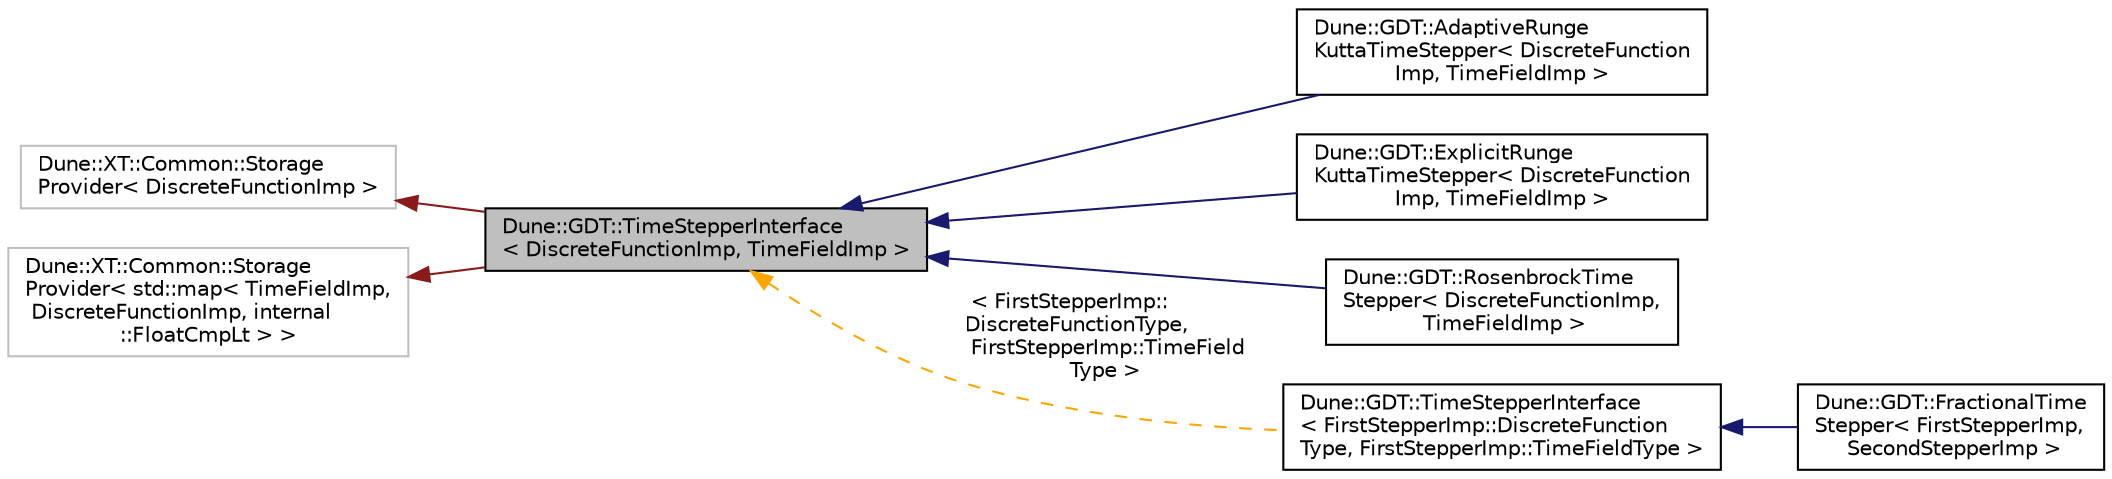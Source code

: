 digraph "Dune::GDT::TimeStepperInterface&lt; DiscreteFunctionImp, TimeFieldImp &gt;"
{
  edge [fontname="Helvetica",fontsize="10",labelfontname="Helvetica",labelfontsize="10"];
  node [fontname="Helvetica",fontsize="10",shape=record];
  rankdir="LR";
  Node1 [label="Dune::GDT::TimeStepperInterface\l\< DiscreteFunctionImp, TimeFieldImp \>",height=0.2,width=0.4,color="black", fillcolor="grey75", style="filled", fontcolor="black"];
  Node2 -> Node1 [dir="back",color="firebrick4",fontsize="10",style="solid",fontname="Helvetica"];
  Node2 [label="Dune::XT::Common::Storage\lProvider\< DiscreteFunctionImp \>",height=0.2,width=0.4,color="grey75", fillcolor="white", style="filled"];
  Node3 -> Node1 [dir="back",color="firebrick4",fontsize="10",style="solid",fontname="Helvetica"];
  Node3 [label="Dune::XT::Common::Storage\lProvider\< std::map\< TimeFieldImp,\l DiscreteFunctionImp, internal\l::FloatCmpLt \> \>",height=0.2,width=0.4,color="grey75", fillcolor="white", style="filled"];
  Node1 -> Node4 [dir="back",color="midnightblue",fontsize="10",style="solid",fontname="Helvetica"];
  Node4 [label="Dune::GDT::AdaptiveRunge\lKuttaTimeStepper\< DiscreteFunction\lImp, TimeFieldImp \>",height=0.2,width=0.4,color="black", fillcolor="white", style="filled",URL="$a00005.html",tooltip="Time stepper using adaptive Runge Kutta methods. "];
  Node1 -> Node5 [dir="back",color="midnightblue",fontsize="10",style="solid",fontname="Helvetica"];
  Node5 [label="Dune::GDT::ExplicitRunge\lKuttaTimeStepper\< DiscreteFunction\lImp, TimeFieldImp \>",height=0.2,width=0.4,color="black", fillcolor="white", style="filled",URL="$a00117.html",tooltip="Time stepper using Runge Kutta methods. "];
  Node1 -> Node6 [dir="back",color="midnightblue",fontsize="10",style="solid",fontname="Helvetica"];
  Node6 [label="Dune::GDT::RosenbrockTime\lStepper\< DiscreteFunctionImp,\l TimeFieldImp \>",height=0.2,width=0.4,color="black", fillcolor="white", style="filled",URL="$a00378.html",tooltip="Time stepper using Rosenbrock-type methods. "];
  Node1 -> Node7 [dir="back",color="orange",fontsize="10",style="dashed",label=" \< FirstStepperImp::\lDiscreteFunctionType,\l FirstStepperImp::TimeField\lType \>" ,fontname="Helvetica"];
  Node7 [label="Dune::GDT::TimeStepperInterface\l\< FirstStepperImp::DiscreteFunction\lType, FirstStepperImp::TimeFieldType \>",height=0.2,width=0.4,color="black", fillcolor="white", style="filled",URL="$a00404.html"];
  Node7 -> Node8 [dir="back",color="midnightblue",fontsize="10",style="solid",fontname="Helvetica"];
  Node8 [label="Dune::GDT::FractionalTime\lStepper\< FirstStepperImp,\l SecondStepperImp \>",height=0.2,width=0.4,color="black", fillcolor="white", style="filled",URL="$a00124.html"];
}
